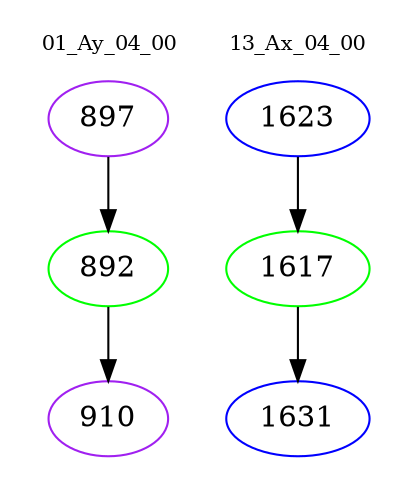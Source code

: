 digraph{
subgraph cluster_0 {
color = white
label = "01_Ay_04_00";
fontsize=10;
T0_897 [label="897", color="purple"]
T0_897 -> T0_892 [color="black"]
T0_892 [label="892", color="green"]
T0_892 -> T0_910 [color="black"]
T0_910 [label="910", color="purple"]
}
subgraph cluster_1 {
color = white
label = "13_Ax_04_00";
fontsize=10;
T1_1623 [label="1623", color="blue"]
T1_1623 -> T1_1617 [color="black"]
T1_1617 [label="1617", color="green"]
T1_1617 -> T1_1631 [color="black"]
T1_1631 [label="1631", color="blue"]
}
}
